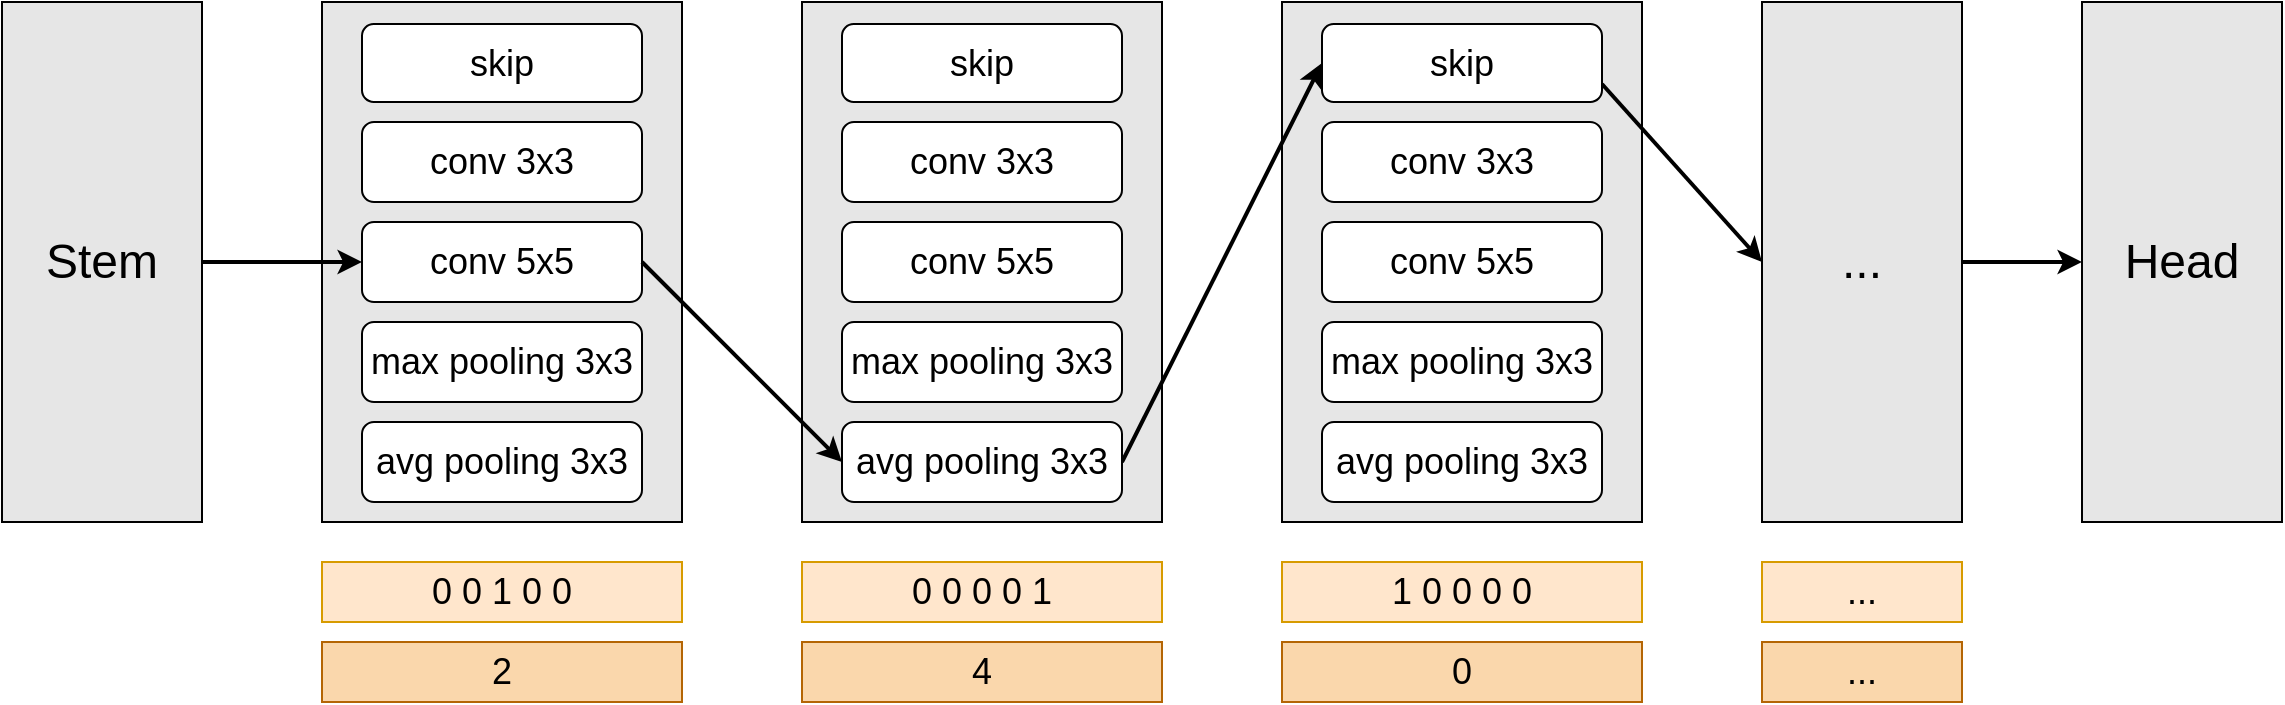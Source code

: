 <mxfile version="13.3.5" type="device"><diagram id="6I0OCvxSQrVGMHxT2VVA" name="Page-1"><mxGraphModel dx="1422" dy="972" grid="1" gridSize="10" guides="1" tooltips="1" connect="1" arrows="1" fold="1" page="1" pageScale="1" pageWidth="850" pageHeight="1100" math="0" shadow="0"><root><mxCell id="0"/><mxCell id="1" parent="0"/><mxCell id="T9Tqi0G2OAHeQG4GHFQW-61" value="" style="rounded=0;whiteSpace=wrap;html=1;fillColor=#E6E6E6;" parent="1" vertex="1"><mxGeometry x="880" y="200" width="180" height="260" as="geometry"/></mxCell><mxCell id="T9Tqi0G2OAHeQG4GHFQW-55" value="" style="rounded=0;whiteSpace=wrap;html=1;fillColor=#E6E6E6;" parent="1" vertex="1"><mxGeometry x="640" y="200" width="180" height="260" as="geometry"/></mxCell><mxCell id="T9Tqi0G2OAHeQG4GHFQW-35" value="" style="rounded=0;whiteSpace=wrap;html=1;fillColor=#E6E6E6;" parent="1" vertex="1"><mxGeometry x="400" y="200" width="180" height="260" as="geometry"/></mxCell><mxCell id="T9Tqi0G2OAHeQG4GHFQW-36" value="&lt;span style=&quot;font-size: 18px&quot;&gt;skip&lt;/span&gt;" style="rounded=1;whiteSpace=wrap;html=1;" parent="1" vertex="1"><mxGeometry x="420" y="211" width="140" height="39" as="geometry"/></mxCell><mxCell id="T9Tqi0G2OAHeQG4GHFQW-37" value="&lt;span style=&quot;font-size: 18px&quot;&gt;conv 3x3&lt;/span&gt;" style="rounded=1;whiteSpace=wrap;html=1;" parent="1" vertex="1"><mxGeometry x="420" y="260" width="140" height="40" as="geometry"/></mxCell><mxCell id="T9Tqi0G2OAHeQG4GHFQW-38" value="&lt;font style=&quot;font-size: 18px&quot;&gt;conv 5x5&lt;/font&gt;" style="rounded=1;whiteSpace=wrap;html=1;" parent="1" vertex="1"><mxGeometry x="420" y="310" width="140" height="40" as="geometry"/></mxCell><mxCell id="T9Tqi0G2OAHeQG4GHFQW-39" value="&lt;font style=&quot;font-size: 18px&quot;&gt;max pooling 3x3&lt;/font&gt;" style="rounded=1;whiteSpace=wrap;html=1;" parent="1" vertex="1"><mxGeometry x="420" y="360" width="140" height="40" as="geometry"/></mxCell><mxCell id="T9Tqi0G2OAHeQG4GHFQW-40" value="&lt;font style=&quot;font-size: 18px&quot;&gt;avg pooling 3x3&lt;/font&gt;" style="rounded=1;whiteSpace=wrap;html=1;" parent="1" vertex="1"><mxGeometry x="420" y="410" width="140" height="40" as="geometry"/></mxCell><mxCell id="T9Tqi0G2OAHeQG4GHFQW-47" value="" style="endArrow=classic;html=1;exitX=1;exitY=0.5;exitDx=0;exitDy=0;entryX=0;entryY=0.5;entryDx=0;entryDy=0;strokeWidth=2;" parent="1" source="T9Tqi0G2OAHeQG4GHFQW-38" target="T9Tqi0G2OAHeQG4GHFQW-60" edge="1"><mxGeometry width="50" height="50" relative="1" as="geometry"><mxPoint x="871" y="72" as="sourcePoint"/><mxPoint x="661" y="450" as="targetPoint"/></mxGeometry></mxCell><mxCell id="T9Tqi0G2OAHeQG4GHFQW-48" value="" style="endArrow=classic;html=1;exitX=1;exitY=0.5;exitDx=0;exitDy=0;entryX=0;entryY=0.5;entryDx=0;entryDy=0;strokeWidth=2;" parent="1" source="T9Tqi0G2OAHeQG4GHFQW-60" target="T9Tqi0G2OAHeQG4GHFQW-62" edge="1"><mxGeometry width="50" height="50" relative="1" as="geometry"><mxPoint x="801" y="450" as="sourcePoint"/><mxPoint x="900" y="241" as="targetPoint"/></mxGeometry></mxCell><mxCell id="T9Tqi0G2OAHeQG4GHFQW-49" value="&lt;font style=&quot;font-size: 24px&quot;&gt;Stem&lt;/font&gt;" style="rounded=0;whiteSpace=wrap;html=1;fillColor=#E6E6E6;" parent="1" vertex="1"><mxGeometry x="240" y="200" width="100" height="260" as="geometry"/></mxCell><mxCell id="T9Tqi0G2OAHeQG4GHFQW-50" value="" style="endArrow=classic;html=1;exitX=1;exitY=0.5;exitDx=0;exitDy=0;entryX=0;entryY=0.5;entryDx=0;entryDy=0;strokeWidth=2;" parent="1" source="T9Tqi0G2OAHeQG4GHFQW-49" target="T9Tqi0G2OAHeQG4GHFQW-38" edge="1"><mxGeometry width="50" height="50" relative="1" as="geometry"><mxPoint x="570" y="390" as="sourcePoint"/><mxPoint x="671" y="460" as="targetPoint"/></mxGeometry></mxCell><mxCell id="T9Tqi0G2OAHeQG4GHFQW-51" value="&lt;span style=&quot;font-size: 24px&quot;&gt;Head&lt;/span&gt;" style="rounded=0;whiteSpace=wrap;html=1;fillColor=#E6E6E6;" parent="1" vertex="1"><mxGeometry x="1280" y="200" width="100" height="260" as="geometry"/></mxCell><mxCell id="T9Tqi0G2OAHeQG4GHFQW-52" value="&lt;font style=&quot;font-size: 24px&quot;&gt;...&lt;/font&gt;" style="rounded=0;whiteSpace=wrap;html=1;fillColor=#E6E6E6;" parent="1" vertex="1"><mxGeometry x="1120" y="200" width="100" height="260" as="geometry"/></mxCell><mxCell id="T9Tqi0G2OAHeQG4GHFQW-53" value="" style="endArrow=classic;html=1;exitX=1;exitY=0.5;exitDx=0;exitDy=0;entryX=0;entryY=0.5;entryDx=0;entryDy=0;strokeWidth=2;" parent="1" target="T9Tqi0G2OAHeQG4GHFQW-52" edge="1"><mxGeometry width="50" height="50" relative="1" as="geometry"><mxPoint x="1040" y="241" as="sourcePoint"/><mxPoint x="910" y="251" as="targetPoint"/></mxGeometry></mxCell><mxCell id="T9Tqi0G2OAHeQG4GHFQW-54" value="" style="endArrow=classic;html=1;exitX=1;exitY=0.5;exitDx=0;exitDy=0;entryX=0;entryY=0.5;entryDx=0;entryDy=0;strokeWidth=2;" parent="1" source="T9Tqi0G2OAHeQG4GHFQW-52" target="T9Tqi0G2OAHeQG4GHFQW-51" edge="1"><mxGeometry width="50" height="50" relative="1" as="geometry"><mxPoint x="1050" y="251" as="sourcePoint"/><mxPoint x="1130" y="390" as="targetPoint"/></mxGeometry></mxCell><mxCell id="T9Tqi0G2OAHeQG4GHFQW-56" value="&lt;span style=&quot;font-size: 18px&quot;&gt;skip&lt;/span&gt;" style="rounded=1;whiteSpace=wrap;html=1;" parent="1" vertex="1"><mxGeometry x="660" y="211" width="140" height="39" as="geometry"/></mxCell><mxCell id="T9Tqi0G2OAHeQG4GHFQW-57" value="&lt;span style=&quot;font-size: 18px&quot;&gt;conv 3x3&lt;/span&gt;" style="rounded=1;whiteSpace=wrap;html=1;" parent="1" vertex="1"><mxGeometry x="660" y="260" width="140" height="40" as="geometry"/></mxCell><mxCell id="T9Tqi0G2OAHeQG4GHFQW-58" value="&lt;span style=&quot;font-size: 18px&quot;&gt;conv 5x5&lt;/span&gt;" style="rounded=1;whiteSpace=wrap;html=1;" parent="1" vertex="1"><mxGeometry x="660" y="310" width="140" height="40" as="geometry"/></mxCell><mxCell id="T9Tqi0G2OAHeQG4GHFQW-59" value="&lt;span style=&quot;font-size: 18px&quot;&gt;max pooling 3x3&lt;/span&gt;" style="rounded=1;whiteSpace=wrap;html=1;" parent="1" vertex="1"><mxGeometry x="660" y="360" width="140" height="40" as="geometry"/></mxCell><mxCell id="T9Tqi0G2OAHeQG4GHFQW-60" value="&lt;span style=&quot;font-size: 18px&quot;&gt;avg pooling 3x3&lt;/span&gt;" style="rounded=1;whiteSpace=wrap;html=1;" parent="1" vertex="1"><mxGeometry x="660" y="410" width="140" height="40" as="geometry"/></mxCell><mxCell id="T9Tqi0G2OAHeQG4GHFQW-62" value="&lt;span style=&quot;font-size: 18px&quot;&gt;skip&lt;/span&gt;" style="rounded=1;whiteSpace=wrap;html=1;" parent="1" vertex="1"><mxGeometry x="900" y="211" width="140" height="39" as="geometry"/></mxCell><mxCell id="T9Tqi0G2OAHeQG4GHFQW-63" value="&lt;span style=&quot;font-size: 18px&quot;&gt;conv 3x3&lt;/span&gt;" style="rounded=1;whiteSpace=wrap;html=1;" parent="1" vertex="1"><mxGeometry x="900" y="260" width="140" height="40" as="geometry"/></mxCell><mxCell id="T9Tqi0G2OAHeQG4GHFQW-64" value="&lt;span style=&quot;font-size: 18px&quot;&gt;conv 5x5&lt;/span&gt;" style="rounded=1;whiteSpace=wrap;html=1;" parent="1" vertex="1"><mxGeometry x="900" y="310" width="140" height="40" as="geometry"/></mxCell><mxCell id="T9Tqi0G2OAHeQG4GHFQW-65" value="&lt;span style=&quot;font-size: 18px&quot;&gt;max pooling 3x3&lt;/span&gt;" style="rounded=1;whiteSpace=wrap;html=1;" parent="1" vertex="1"><mxGeometry x="900" y="360" width="140" height="40" as="geometry"/></mxCell><mxCell id="T9Tqi0G2OAHeQG4GHFQW-66" value="&lt;span style=&quot;font-size: 18px&quot;&gt;avg pooling 3x3&lt;/span&gt;" style="rounded=1;whiteSpace=wrap;html=1;" parent="1" vertex="1"><mxGeometry x="900" y="410" width="140" height="40" as="geometry"/></mxCell><mxCell id="T9Tqi0G2OAHeQG4GHFQW-67" value="&lt;font style=&quot;font-size: 18px&quot;&gt;0 0 1 0 0&lt;br&gt;&lt;/font&gt;" style="rounded=0;whiteSpace=wrap;html=1;fillColor=#ffe6cc;strokeColor=#d79b00;" parent="1" vertex="1"><mxGeometry x="400" y="480" width="180" height="30" as="geometry"/></mxCell><mxCell id="T9Tqi0G2OAHeQG4GHFQW-68" value="&lt;font style=&quot;font-size: 18px&quot;&gt;0 0 0 0 1&lt;br&gt;&lt;/font&gt;" style="rounded=0;whiteSpace=wrap;html=1;fillColor=#ffe6cc;strokeColor=#d79b00;" parent="1" vertex="1"><mxGeometry x="640" y="480" width="180" height="30" as="geometry"/></mxCell><mxCell id="T9Tqi0G2OAHeQG4GHFQW-69" value="&lt;font style=&quot;font-size: 18px&quot;&gt;1 0 0 0 0&lt;br&gt;&lt;/font&gt;" style="rounded=0;whiteSpace=wrap;html=1;fillColor=#ffe6cc;strokeColor=#d79b00;" parent="1" vertex="1"><mxGeometry x="880" y="480" width="180" height="30" as="geometry"/></mxCell><mxCell id="T9Tqi0G2OAHeQG4GHFQW-70" value="&lt;font style=&quot;font-size: 18px&quot;&gt;...&lt;br&gt;&lt;/font&gt;" style="rounded=0;whiteSpace=wrap;html=1;fillColor=#ffe6cc;strokeColor=#d79b00;" parent="1" vertex="1"><mxGeometry x="1120" y="480" width="100" height="30" as="geometry"/></mxCell><mxCell id="JwIFNLtpVAwbYiTmYZoF-1" value="&lt;font style=&quot;font-size: 18px&quot;&gt;2&lt;br&gt;&lt;/font&gt;" style="rounded=0;whiteSpace=wrap;html=1;fillColor=#fad7ac;strokeColor=#b46504;" parent="1" vertex="1"><mxGeometry x="400" y="520" width="180" height="30" as="geometry"/></mxCell><mxCell id="JwIFNLtpVAwbYiTmYZoF-2" value="&lt;font style=&quot;font-size: 18px&quot;&gt;4&lt;br&gt;&lt;/font&gt;" style="rounded=0;whiteSpace=wrap;html=1;fillColor=#fad7ac;strokeColor=#b46504;" parent="1" vertex="1"><mxGeometry x="640" y="520" width="180" height="30" as="geometry"/></mxCell><mxCell id="JwIFNLtpVAwbYiTmYZoF-3" value="&lt;font style=&quot;font-size: 18px&quot;&gt;0&lt;br&gt;&lt;/font&gt;" style="rounded=0;whiteSpace=wrap;html=1;fillColor=#fad7ac;strokeColor=#b46504;" parent="1" vertex="1"><mxGeometry x="880" y="520" width="180" height="30" as="geometry"/></mxCell><mxCell id="JwIFNLtpVAwbYiTmYZoF-4" value="&lt;font style=&quot;font-size: 18px&quot;&gt;...&lt;br&gt;&lt;/font&gt;" style="rounded=0;whiteSpace=wrap;html=1;fillColor=#fad7ac;strokeColor=#b46504;" parent="1" vertex="1"><mxGeometry x="1120" y="520" width="100" height="30" as="geometry"/></mxCell></root></mxGraphModel></diagram></mxfile>